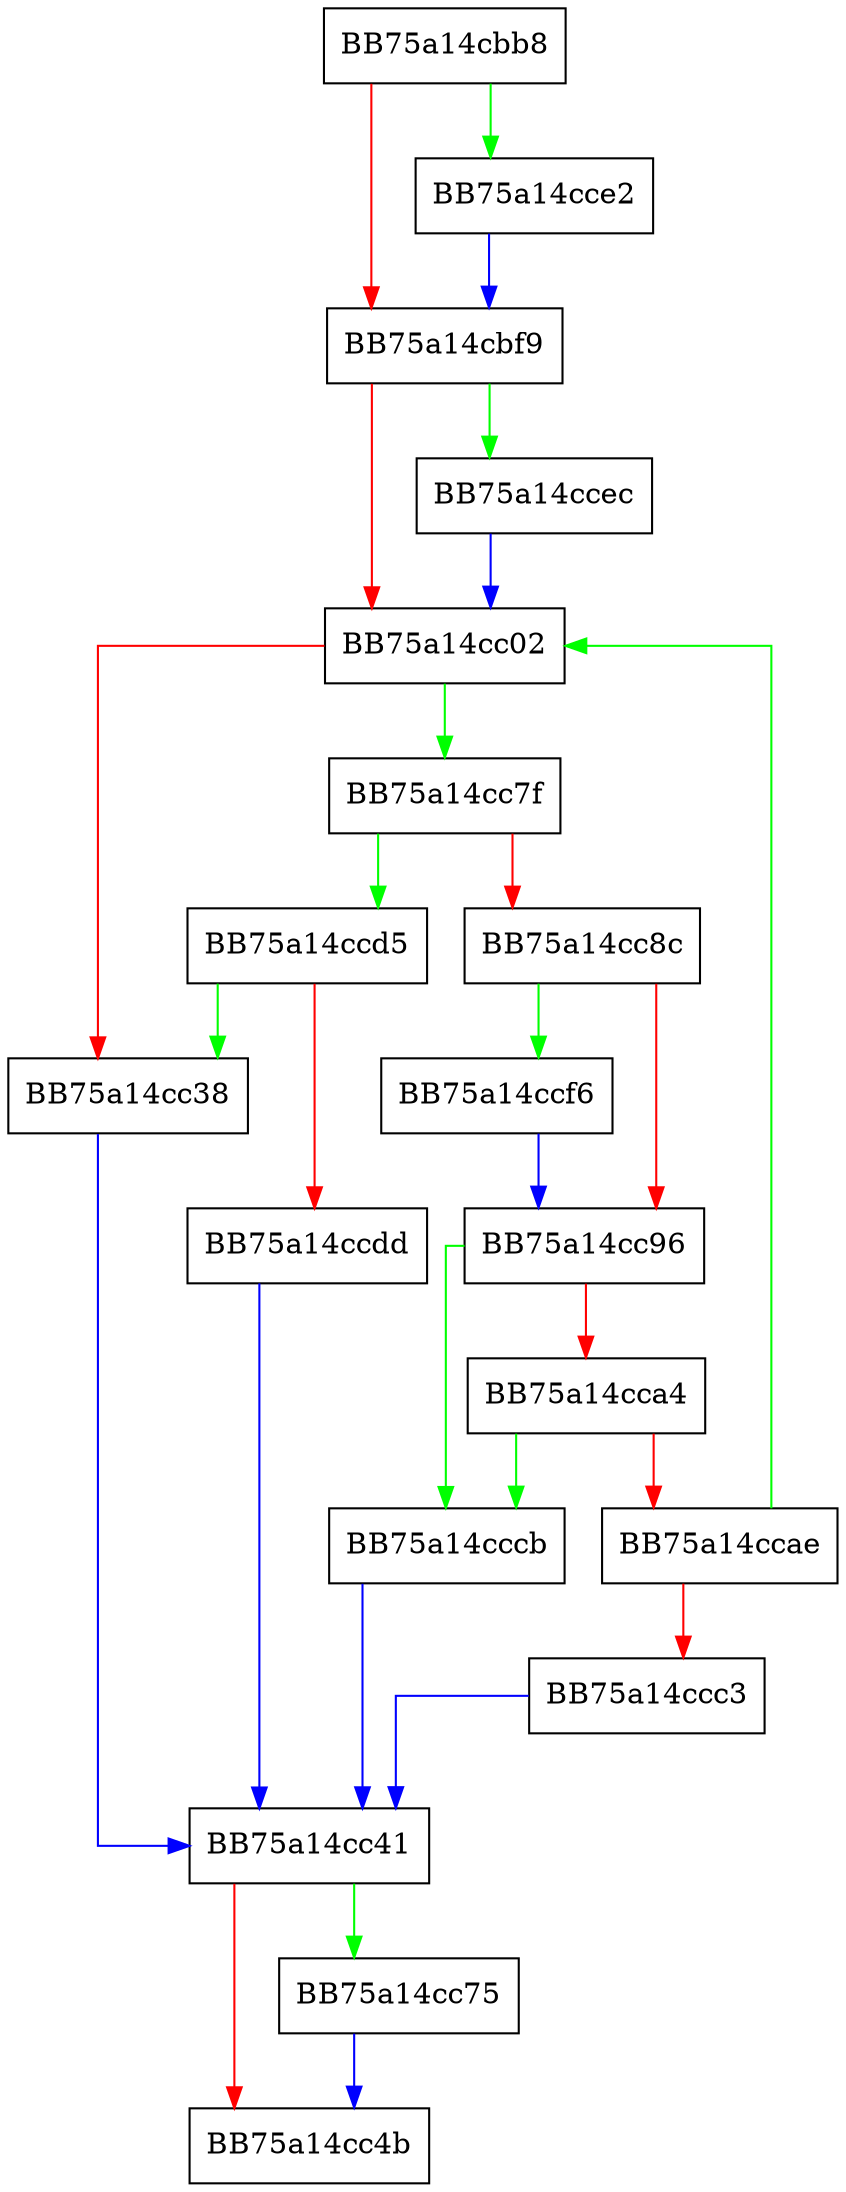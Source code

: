 digraph ReadFileUSN {
  node [shape="box"];
  graph [splines=ortho];
  BB75a14cbb8 -> BB75a14cce2 [color="green"];
  BB75a14cbb8 -> BB75a14cbf9 [color="red"];
  BB75a14cbf9 -> BB75a14ccec [color="green"];
  BB75a14cbf9 -> BB75a14cc02 [color="red"];
  BB75a14cc02 -> BB75a14cc7f [color="green"];
  BB75a14cc02 -> BB75a14cc38 [color="red"];
  BB75a14cc38 -> BB75a14cc41 [color="blue"];
  BB75a14cc41 -> BB75a14cc75 [color="green"];
  BB75a14cc41 -> BB75a14cc4b [color="red"];
  BB75a14cc75 -> BB75a14cc4b [color="blue"];
  BB75a14cc7f -> BB75a14ccd5 [color="green"];
  BB75a14cc7f -> BB75a14cc8c [color="red"];
  BB75a14cc8c -> BB75a14ccf6 [color="green"];
  BB75a14cc8c -> BB75a14cc96 [color="red"];
  BB75a14cc96 -> BB75a14cccb [color="green"];
  BB75a14cc96 -> BB75a14cca4 [color="red"];
  BB75a14cca4 -> BB75a14cccb [color="green"];
  BB75a14cca4 -> BB75a14ccae [color="red"];
  BB75a14ccae -> BB75a14cc02 [color="green"];
  BB75a14ccae -> BB75a14ccc3 [color="red"];
  BB75a14ccc3 -> BB75a14cc41 [color="blue"];
  BB75a14cccb -> BB75a14cc41 [color="blue"];
  BB75a14ccd5 -> BB75a14cc38 [color="green"];
  BB75a14ccd5 -> BB75a14ccdd [color="red"];
  BB75a14ccdd -> BB75a14cc41 [color="blue"];
  BB75a14cce2 -> BB75a14cbf9 [color="blue"];
  BB75a14ccec -> BB75a14cc02 [color="blue"];
  BB75a14ccf6 -> BB75a14cc96 [color="blue"];
}
